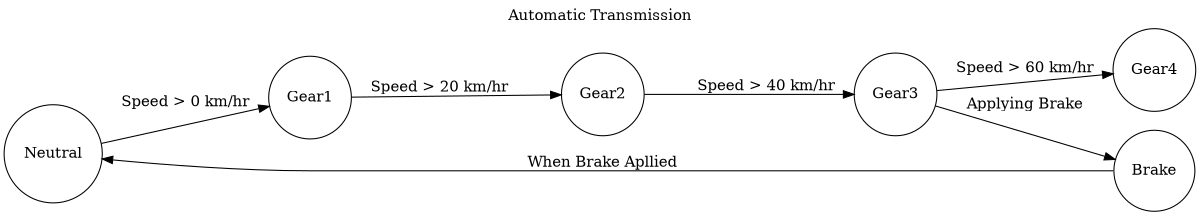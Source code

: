 digraph finite_state_machine {
	labelloc="t";
    label="Automatic Transmission";
	rankdir=LR;
	size="8,5"
	node [shape = circle];
	Neutral -> Gear1 [ label = "Speed > 0 km/hr" ]
	Gear1 -> Gear2 [ label = "Speed > 20 km/hr" ]
	Gear2 -> Gear3 [ label = "Speed > 40 km/hr" ]
	[rank = "same"]Gear3 -> Gear4 [ label = "Speed > 60 km/hr" ]
	Gear3 -> Brake [ label = "Applying Brake" ]
	Brake -> Neutral [ label = "When Brake Apllied" ]
}